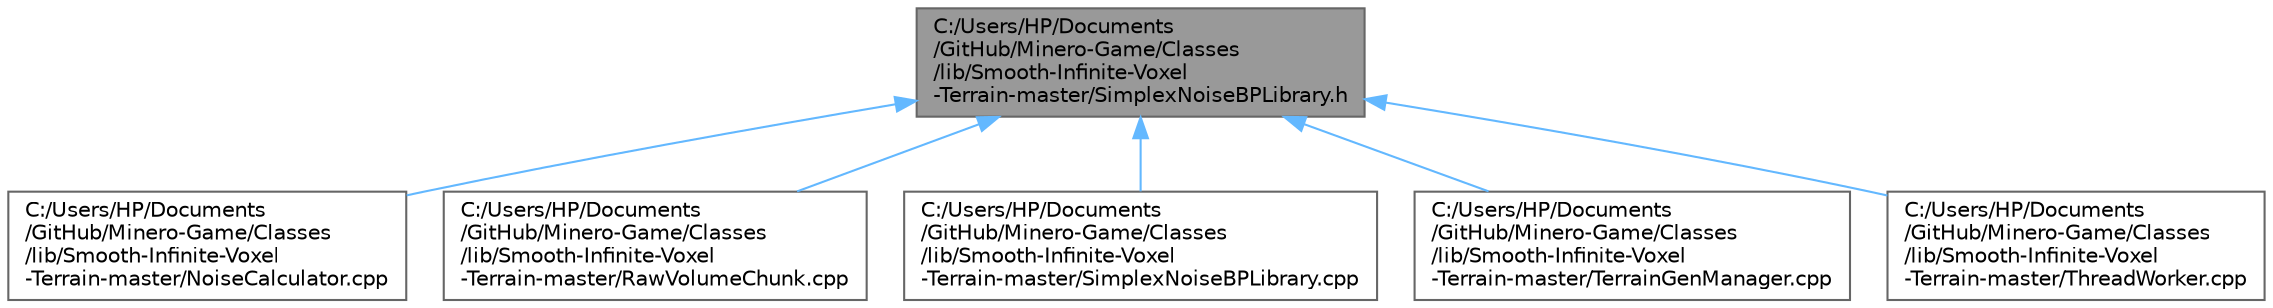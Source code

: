digraph "C:/Users/HP/Documents/GitHub/Minero-Game/Classes/lib/Smooth-Infinite-Voxel-Terrain-master/SimplexNoiseBPLibrary.h"
{
 // LATEX_PDF_SIZE
  bgcolor="transparent";
  edge [fontname=Helvetica,fontsize=10,labelfontname=Helvetica,labelfontsize=10];
  node [fontname=Helvetica,fontsize=10,shape=box,height=0.2,width=0.4];
  Node1 [id="Node000001",label="C:/Users/HP/Documents\l/GitHub/Minero-Game/Classes\l/lib/Smooth-Infinite-Voxel\l-Terrain-master/SimplexNoiseBPLibrary.h",height=0.2,width=0.4,color="gray40", fillcolor="grey60", style="filled", fontcolor="black",tooltip=" "];
  Node1 -> Node2 [id="edge11_Node000001_Node000002",dir="back",color="steelblue1",style="solid",tooltip=" "];
  Node2 [id="Node000002",label="C:/Users/HP/Documents\l/GitHub/Minero-Game/Classes\l/lib/Smooth-Infinite-Voxel\l-Terrain-master/NoiseCalculator.cpp",height=0.2,width=0.4,color="grey40", fillcolor="white", style="filled",URL="$_classes_2lib_2_smooth-_infinite-_voxel-_terrain-master_2_noise_calculator_8cpp.html",tooltip=" "];
  Node1 -> Node3 [id="edge12_Node000001_Node000003",dir="back",color="steelblue1",style="solid",tooltip=" "];
  Node3 [id="Node000003",label="C:/Users/HP/Documents\l/GitHub/Minero-Game/Classes\l/lib/Smooth-Infinite-Voxel\l-Terrain-master/RawVolumeChunk.cpp",height=0.2,width=0.4,color="grey40", fillcolor="white", style="filled",URL="$_classes_2lib_2_smooth-_infinite-_voxel-_terrain-master_2_raw_volume_chunk_8cpp.html",tooltip=" "];
  Node1 -> Node4 [id="edge13_Node000001_Node000004",dir="back",color="steelblue1",style="solid",tooltip=" "];
  Node4 [id="Node000004",label="C:/Users/HP/Documents\l/GitHub/Minero-Game/Classes\l/lib/Smooth-Infinite-Voxel\l-Terrain-master/SimplexNoiseBPLibrary.cpp",height=0.2,width=0.4,color="grey40", fillcolor="white", style="filled",URL="$_classes_2lib_2_smooth-_infinite-_voxel-_terrain-master_2_simplex_noise_b_p_library_8cpp.html",tooltip=" "];
  Node1 -> Node5 [id="edge14_Node000001_Node000005",dir="back",color="steelblue1",style="solid",tooltip=" "];
  Node5 [id="Node000005",label="C:/Users/HP/Documents\l/GitHub/Minero-Game/Classes\l/lib/Smooth-Infinite-Voxel\l-Terrain-master/TerrainGenManager.cpp",height=0.2,width=0.4,color="grey40", fillcolor="white", style="filled",URL="$_classes_2lib_2_smooth-_infinite-_voxel-_terrain-master_2_terrain_gen_manager_8cpp.html",tooltip=" "];
  Node1 -> Node6 [id="edge15_Node000001_Node000006",dir="back",color="steelblue1",style="solid",tooltip=" "];
  Node6 [id="Node000006",label="C:/Users/HP/Documents\l/GitHub/Minero-Game/Classes\l/lib/Smooth-Infinite-Voxel\l-Terrain-master/ThreadWorker.cpp",height=0.2,width=0.4,color="grey40", fillcolor="white", style="filled",URL="$_classes_2lib_2_smooth-_infinite-_voxel-_terrain-master_2_thread_worker_8cpp.html",tooltip=" "];
}
